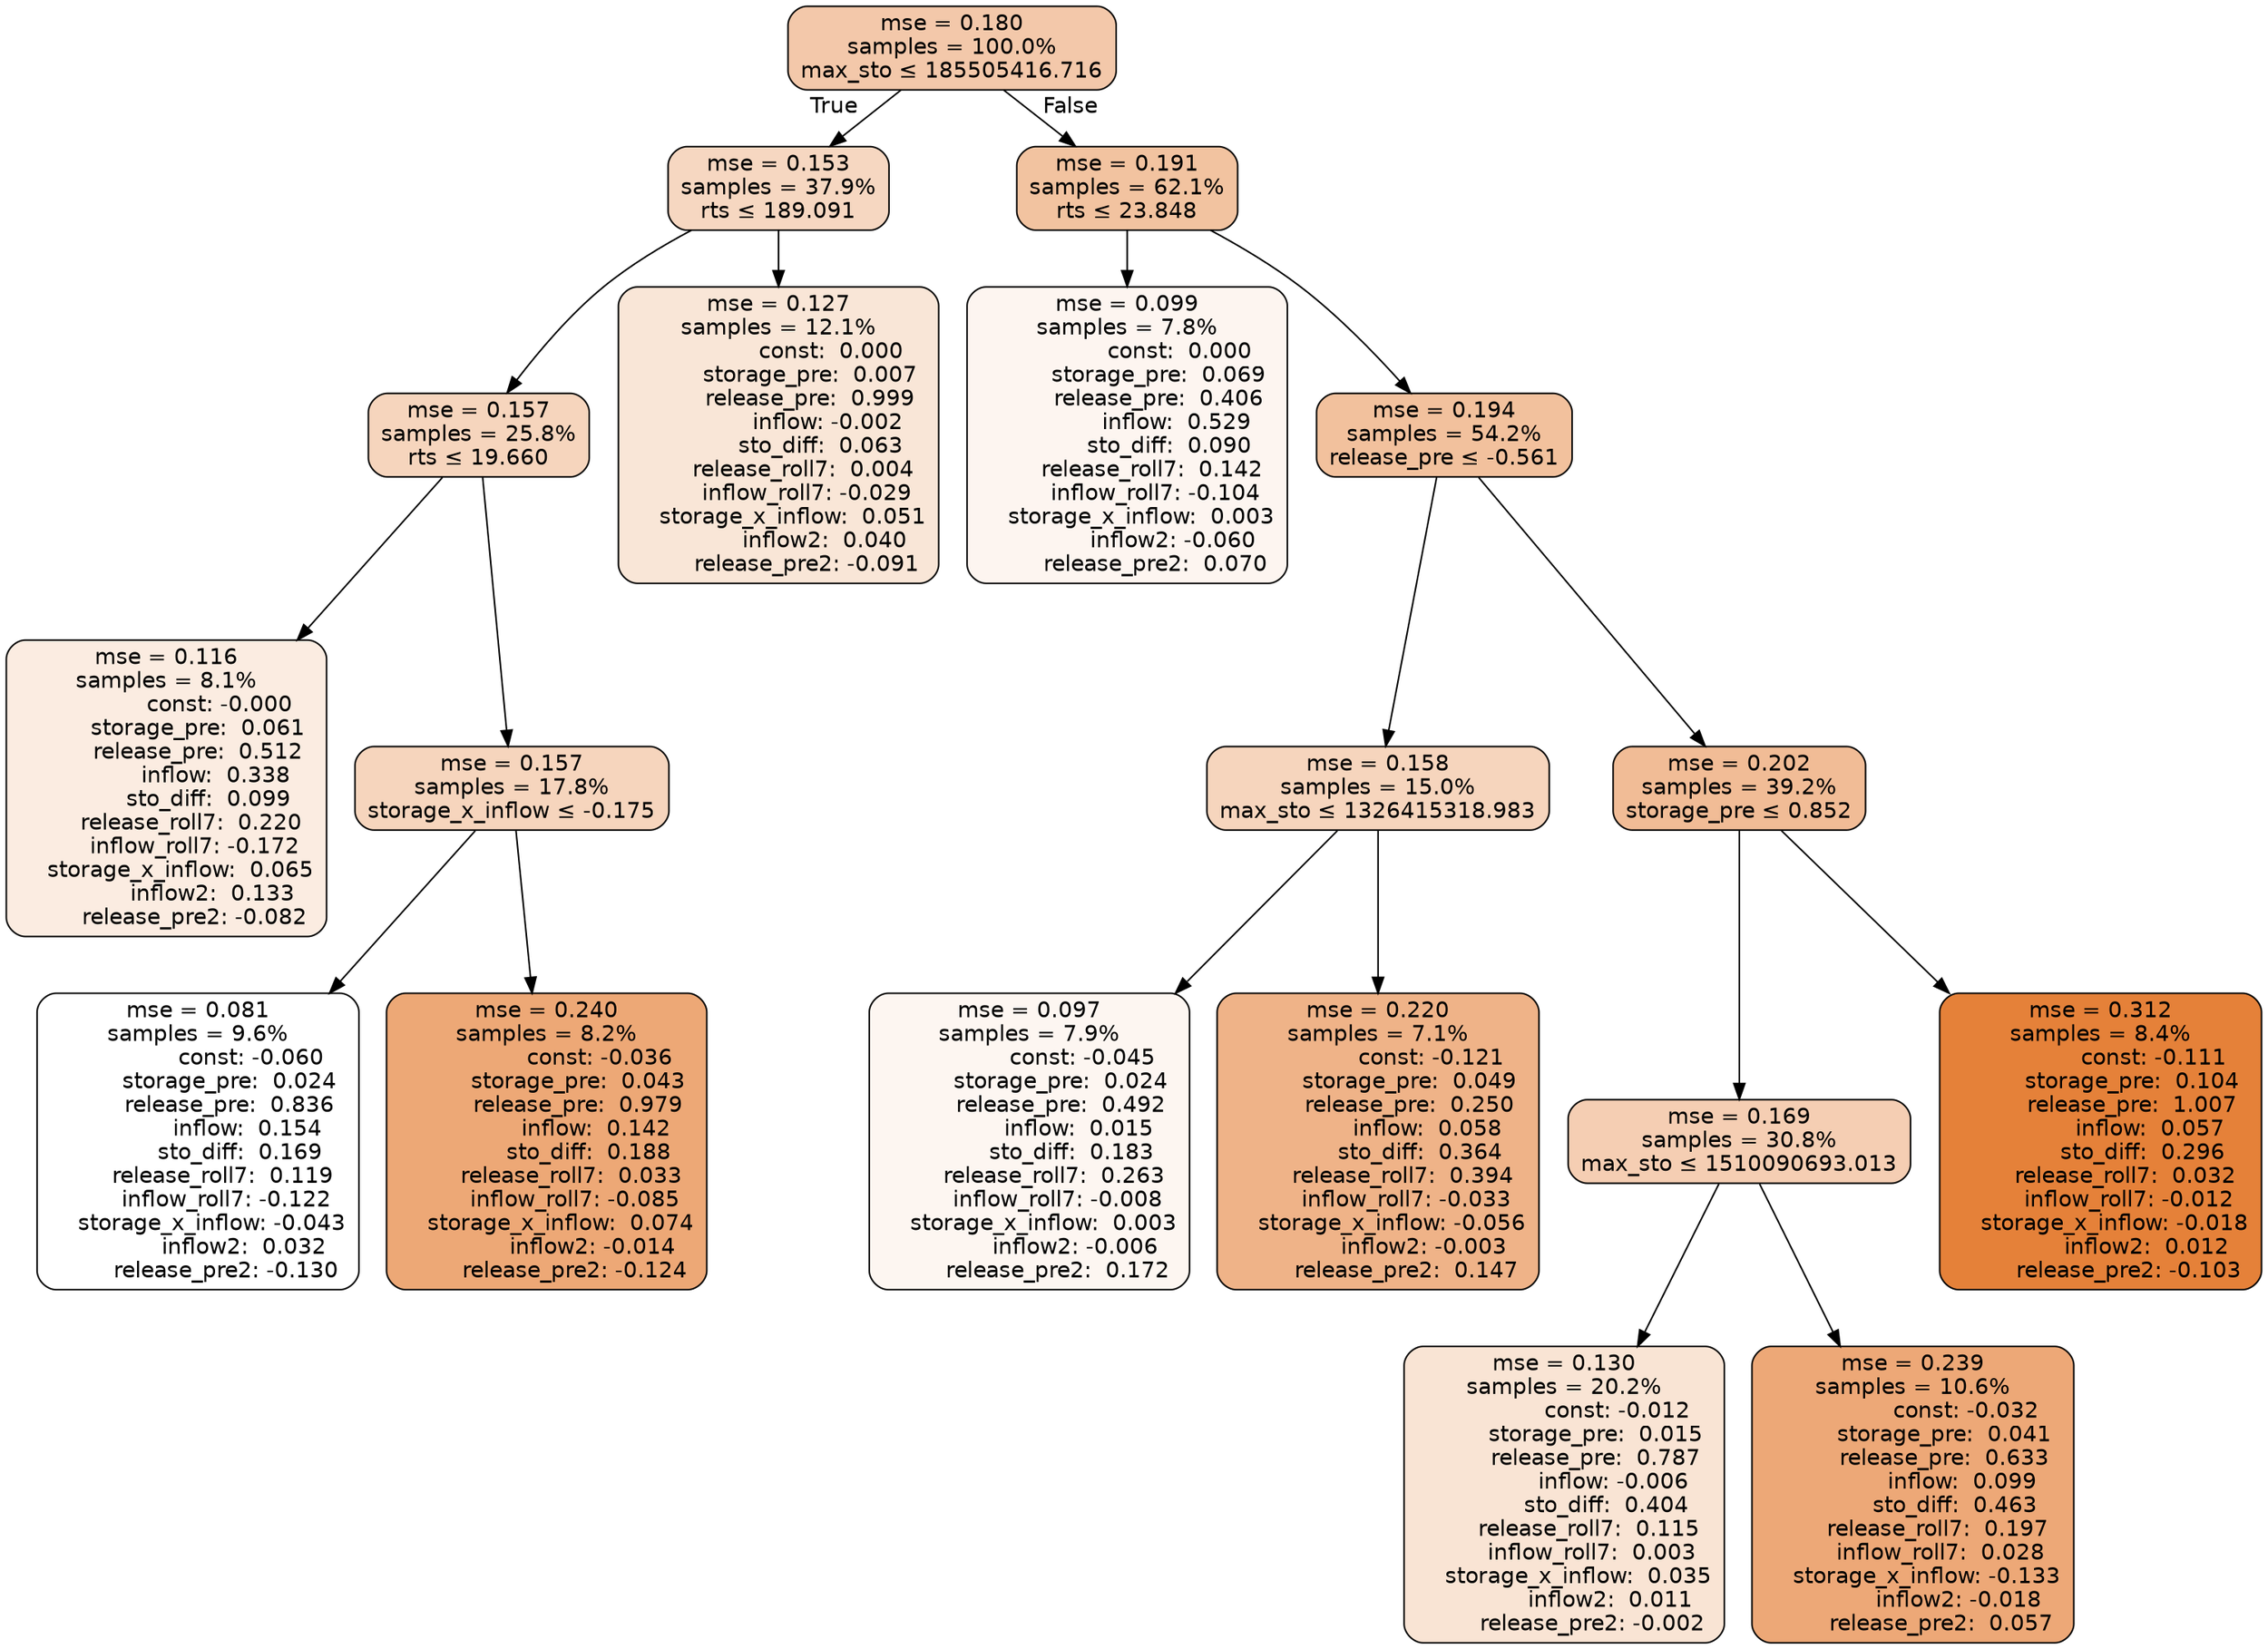 digraph tree {
bgcolor="transparent"
node [shape=rectangle, style="filled, rounded", color="black", fontname=helvetica] ;
edge [fontname=helvetica] ;
	"0" [label="mse = 0.180
samples = 100.0%
max_sto &le; 185505416.716", fillcolor="#f3c8aa"]
	"1" [label="mse = 0.153
samples = 37.9%
rts &le; 189.091", fillcolor="#f6d7c1"]
	"2" [label="mse = 0.157
samples = 25.8%
rts &le; 19.660", fillcolor="#f6d5bd"]
	"3" [label="mse = 0.116
samples = 8.1%
               const: -0.000
         storage_pre:  0.061
         release_pre:  0.512
              inflow:  0.338
            sto_diff:  0.099
       release_roll7:  0.220
        inflow_roll7: -0.172
    storage_x_inflow:  0.065
             inflow2:  0.133
        release_pre2: -0.082", fillcolor="#fbece1"]
	"4" [label="mse = 0.157
samples = 17.8%
storage_x_inflow &le; -0.175", fillcolor="#f6d5bd"]
	"5" [label="mse = 0.081
samples = 9.6%
               const: -0.060
         storage_pre:  0.024
         release_pre:  0.836
              inflow:  0.154
            sto_diff:  0.169
       release_roll7:  0.119
        inflow_roll7: -0.122
    storage_x_inflow: -0.043
             inflow2:  0.032
        release_pre2: -0.130", fillcolor="#ffffff"]
	"6" [label="mse = 0.240
samples = 8.2%
               const: -0.036
         storage_pre:  0.043
         release_pre:  0.979
              inflow:  0.142
            sto_diff:  0.188
       release_roll7:  0.033
        inflow_roll7: -0.085
    storage_x_inflow:  0.074
             inflow2: -0.014
        release_pre2: -0.124", fillcolor="#eda876"]
	"7" [label="mse = 0.127
samples = 12.1%
               const:  0.000
         storage_pre:  0.007
         release_pre:  0.999
              inflow: -0.002
            sto_diff:  0.063
       release_roll7:  0.004
        inflow_roll7: -0.029
    storage_x_inflow:  0.051
             inflow2:  0.040
        release_pre2: -0.091", fillcolor="#f9e6d7"]
	"8" [label="mse = 0.191
samples = 62.1%
rts &le; 23.848", fillcolor="#f2c3a0"]
	"9" [label="mse = 0.099
samples = 7.8%
               const:  0.000
         storage_pre:  0.069
         release_pre:  0.406
              inflow:  0.529
            sto_diff:  0.090
       release_roll7:  0.142
        inflow_roll7: -0.104
    storage_x_inflow:  0.003
             inflow2: -0.060
        release_pre2:  0.070", fillcolor="#fdf5f0"]
	"10" [label="mse = 0.194
samples = 54.2%
release_pre &le; -0.561", fillcolor="#f2c19d"]
	"11" [label="mse = 0.158
samples = 15.0%
max_sto &le; 1326415318.983", fillcolor="#f6d5bd"]
	"12" [label="mse = 0.097
samples = 7.9%
               const: -0.045
         storage_pre:  0.024
         release_pre:  0.492
              inflow:  0.015
            sto_diff:  0.183
       release_roll7:  0.263
        inflow_roll7: -0.008
    storage_x_inflow:  0.003
             inflow2: -0.006
        release_pre2:  0.172", fillcolor="#fdf6f1"]
	"13" [label="mse = 0.220
samples = 7.1%
               const: -0.121
         storage_pre:  0.049
         release_pre:  0.250
              inflow:  0.058
            sto_diff:  0.364
       release_roll7:  0.394
        inflow_roll7: -0.033
    storage_x_inflow: -0.056
             inflow2: -0.003
        release_pre2:  0.147", fillcolor="#efb388"]
	"14" [label="mse = 0.202
samples = 39.2%
storage_pre &le; 0.852", fillcolor="#f1bc96"]
	"15" [label="mse = 0.169
samples = 30.8%
max_sto &le; 1510090693.013", fillcolor="#f5ceb3"]
	"16" [label="mse = 0.130
samples = 20.2%
               const: -0.012
         storage_pre:  0.015
         release_pre:  0.787
              inflow: -0.006
            sto_diff:  0.404
       release_roll7:  0.115
        inflow_roll7:  0.003
    storage_x_inflow:  0.035
             inflow2:  0.011
        release_pre2: -0.002", fillcolor="#f9e4d4"]
	"17" [label="mse = 0.239
samples = 10.6%
               const: -0.032
         storage_pre:  0.041
         release_pre:  0.633
              inflow:  0.099
            sto_diff:  0.463
       release_roll7:  0.197
        inflow_roll7:  0.028
    storage_x_inflow: -0.133
             inflow2: -0.018
        release_pre2:  0.057", fillcolor="#eda877"]
	"18" [label="mse = 0.312
samples = 8.4%
               const: -0.111
         storage_pre:  0.104
         release_pre:  1.007
              inflow:  0.057
            sto_diff:  0.296
       release_roll7:  0.032
        inflow_roll7: -0.012
    storage_x_inflow: -0.018
             inflow2:  0.012
        release_pre2: -0.103", fillcolor="#e58139"]

	"0" -> "1" [labeldistance=2.5, labelangle=45, headlabel="True"]
	"1" -> "2"
	"2" -> "3"
	"2" -> "4"
	"4" -> "5"
	"4" -> "6"
	"1" -> "7"
	"0" -> "8" [labeldistance=2.5, labelangle=-45, headlabel="False"]
	"8" -> "9"
	"8" -> "10"
	"10" -> "11"
	"11" -> "12"
	"11" -> "13"
	"10" -> "14"
	"14" -> "15"
	"15" -> "16"
	"15" -> "17"
	"14" -> "18"
}
